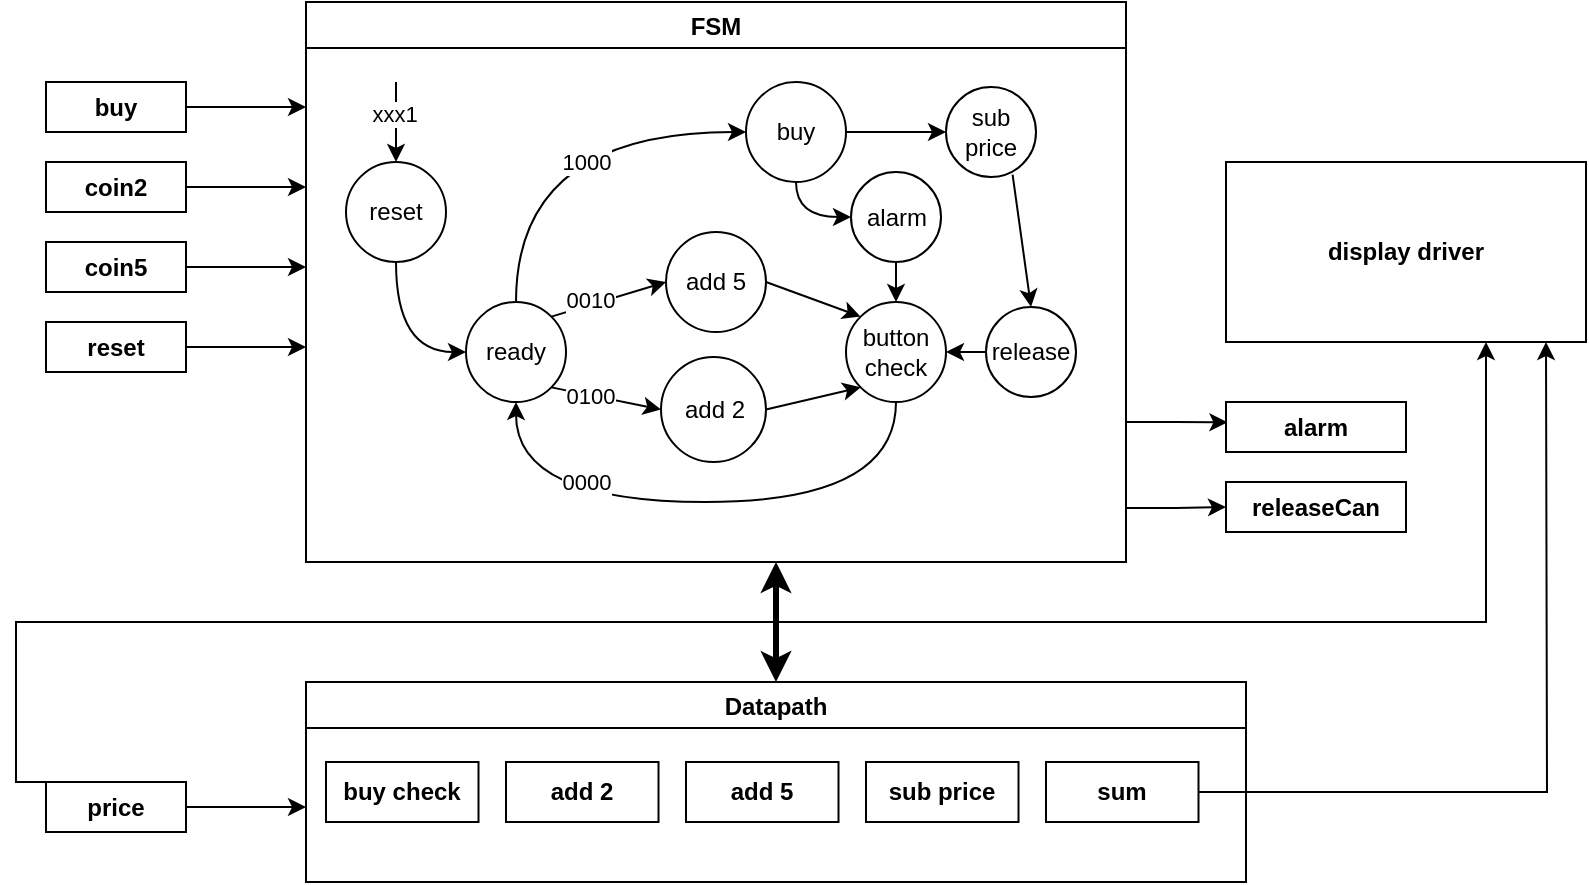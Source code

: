 <mxfile>
    <diagram id="2PRPoLjGO5rXmXJFN90n" name="Page-1">
        <mxGraphModel dx="1260" dy="1292" grid="1" gridSize="10" guides="1" tooltips="1" connect="1" arrows="1" fold="1" page="0" pageScale="1" pageWidth="827" pageHeight="1169" math="0" shadow="0">
            <root>
                <mxCell id="0"/>
                <mxCell id="1" parent="0"/>
                <mxCell id="32" style="edgeStyle=none;html=1;entryX=0.5;entryY=0;entryDx=0;entryDy=0;startArrow=classic;startFill=1;endSize=6;strokeWidth=3;" parent="1" target="6" edge="1">
                    <mxGeometry relative="1" as="geometry">
                        <mxPoint x="355" y="170" as="sourcePoint"/>
                    </mxGeometry>
                </mxCell>
                <mxCell id="HLrtYbc_yfZJu5hpqQ70-126" style="edgeStyle=orthogonalEdgeStyle;rounded=0;orthogonalLoop=1;jettySize=auto;html=1;exitX=1;exitY=0.75;exitDx=0;exitDy=0;entryX=0.008;entryY=0.407;entryDx=0;entryDy=0;entryPerimeter=0;endSize=6;strokeWidth=1;" parent="1" source="2" target="19" edge="1">
                    <mxGeometry relative="1" as="geometry"/>
                </mxCell>
                <mxCell id="HLrtYbc_yfZJu5hpqQ70-127" style="edgeStyle=orthogonalEdgeStyle;rounded=0;orthogonalLoop=1;jettySize=auto;html=1;exitX=1;exitY=0.75;exitDx=0;exitDy=0;entryX=0;entryY=0.5;entryDx=0;entryDy=0;endSize=6;strokeWidth=1;" parent="1" source="2" target="27" edge="1">
                    <mxGeometry relative="1" as="geometry">
                        <Array as="points">
                            <mxPoint x="530" y="143"/>
                            <mxPoint x="555" y="143"/>
                        </Array>
                    </mxGeometry>
                </mxCell>
                <mxCell id="2" value="FSM" style="swimlane;" parent="1" vertex="1">
                    <mxGeometry x="120" y="-110" width="410" height="280" as="geometry"/>
                </mxCell>
                <mxCell id="HLrtYbc_yfZJu5hpqQ70-35" value="reset" style="ellipse;whiteSpace=wrap;html=1;aspect=fixed;" parent="2" vertex="1">
                    <mxGeometry x="20" y="80" width="50" height="50" as="geometry"/>
                </mxCell>
                <mxCell id="HLrtYbc_yfZJu5hpqQ70-36" value="add 5" style="ellipse;whiteSpace=wrap;html=1;aspect=fixed;" parent="2" vertex="1">
                    <mxGeometry x="180" y="115" width="50" height="50" as="geometry"/>
                </mxCell>
                <mxCell id="HLrtYbc_yfZJu5hpqQ70-37" value="add 2" style="ellipse;whiteSpace=wrap;html=1;aspect=fixed;" parent="2" vertex="1">
                    <mxGeometry x="177.5" y="177.5" width="52.5" height="52.5" as="geometry"/>
                </mxCell>
                <mxCell id="HLrtYbc_yfZJu5hpqQ70-145" style="rounded=0;orthogonalLoop=1;jettySize=auto;html=1;exitX=0.74;exitY=0.973;exitDx=0;exitDy=0;entryX=0.5;entryY=0;entryDx=0;entryDy=0;endSize=6;strokeWidth=1;exitPerimeter=0;" parent="2" source="HLrtYbc_yfZJu5hpqQ70-43" target="HLrtYbc_yfZJu5hpqQ70-131" edge="1">
                    <mxGeometry relative="1" as="geometry"/>
                </mxCell>
                <mxCell id="HLrtYbc_yfZJu5hpqQ70-43" value="sub&lt;br&gt;price" style="ellipse;whiteSpace=wrap;html=1;aspect=fixed;" parent="2" vertex="1">
                    <mxGeometry x="320" y="42.5" width="45" height="45" as="geometry"/>
                </mxCell>
                <mxCell id="HLrtYbc_yfZJu5hpqQ70-141" style="edgeStyle=orthogonalEdgeStyle;curved=1;rounded=0;orthogonalLoop=1;jettySize=auto;html=1;exitX=0.5;exitY=1;exitDx=0;exitDy=0;entryX=0.5;entryY=0;entryDx=0;entryDy=0;endSize=6;strokeWidth=1;" parent="2" source="HLrtYbc_yfZJu5hpqQ70-44" target="HLrtYbc_yfZJu5hpqQ70-54" edge="1">
                    <mxGeometry relative="1" as="geometry"/>
                </mxCell>
                <mxCell id="HLrtYbc_yfZJu5hpqQ70-44" value="alarm" style="ellipse;whiteSpace=wrap;html=1;aspect=fixed;" parent="2" vertex="1">
                    <mxGeometry x="272.5" y="85" width="45" height="45" as="geometry"/>
                </mxCell>
                <mxCell id="HLrtYbc_yfZJu5hpqQ70-49" style="rounded=0;orthogonalLoop=1;jettySize=auto;html=1;exitX=1;exitY=0;exitDx=0;exitDy=0;entryX=0;entryY=0.5;entryDx=0;entryDy=0;" parent="2" source="HLrtYbc_yfZJu5hpqQ70-45" target="HLrtYbc_yfZJu5hpqQ70-36" edge="1">
                    <mxGeometry relative="1" as="geometry"/>
                </mxCell>
                <mxCell id="HLrtYbc_yfZJu5hpqQ70-50" value="0010" style="edgeLabel;html=1;align=center;verticalAlign=middle;resizable=0;points=[];" parent="HLrtYbc_yfZJu5hpqQ70-49" vertex="1" connectable="0">
                    <mxGeometry x="-0.32" y="3" relative="1" as="geometry">
                        <mxPoint as="offset"/>
                    </mxGeometry>
                </mxCell>
                <mxCell id="HLrtYbc_yfZJu5hpqQ70-51" style="rounded=0;orthogonalLoop=1;jettySize=auto;html=1;exitX=1;exitY=1;exitDx=0;exitDy=0;entryX=0;entryY=0.5;entryDx=0;entryDy=0;" parent="2" source="HLrtYbc_yfZJu5hpqQ70-45" target="HLrtYbc_yfZJu5hpqQ70-37" edge="1">
                    <mxGeometry relative="1" as="geometry"/>
                </mxCell>
                <mxCell id="HLrtYbc_yfZJu5hpqQ70-52" value="0100" style="edgeLabel;html=1;align=center;verticalAlign=middle;resizable=0;points=[];" parent="HLrtYbc_yfZJu5hpqQ70-51" vertex="1" connectable="0">
                    <mxGeometry x="-0.314" relative="1" as="geometry">
                        <mxPoint as="offset"/>
                    </mxGeometry>
                </mxCell>
                <mxCell id="HLrtYbc_yfZJu5hpqQ70-45" value="ready" style="ellipse;whiteSpace=wrap;html=1;aspect=fixed;" parent="2" vertex="1">
                    <mxGeometry x="80" y="150" width="50" height="50" as="geometry"/>
                </mxCell>
                <mxCell id="HLrtYbc_yfZJu5hpqQ70-46" style="edgeStyle=orthogonalEdgeStyle;rounded=0;orthogonalLoop=1;jettySize=auto;html=1;exitX=0.5;exitY=1;exitDx=0;exitDy=0;entryX=0;entryY=0.5;entryDx=0;entryDy=0;curved=1;" parent="2" source="HLrtYbc_yfZJu5hpqQ70-35" target="HLrtYbc_yfZJu5hpqQ70-45" edge="1">
                    <mxGeometry relative="1" as="geometry"/>
                </mxCell>
                <mxCell id="HLrtYbc_yfZJu5hpqQ70-77" style="edgeStyle=orthogonalEdgeStyle;curved=1;rounded=0;orthogonalLoop=1;jettySize=auto;html=1;exitX=0.5;exitY=1;exitDx=0;exitDy=0;entryX=0.5;entryY=1;entryDx=0;entryDy=0;" parent="2" source="HLrtYbc_yfZJu5hpqQ70-54" target="HLrtYbc_yfZJu5hpqQ70-45" edge="1">
                    <mxGeometry relative="1" as="geometry">
                        <Array as="points">
                            <mxPoint x="295" y="250"/>
                            <mxPoint x="105" y="250"/>
                        </Array>
                    </mxGeometry>
                </mxCell>
                <mxCell id="HLrtYbc_yfZJu5hpqQ70-82" value="0000" style="edgeLabel;html=1;align=center;verticalAlign=middle;resizable=0;points=[];" parent="HLrtYbc_yfZJu5hpqQ70-77" vertex="1" connectable="0">
                    <mxGeometry x="-0.087" relative="1" as="geometry">
                        <mxPoint x="-73" y="-10" as="offset"/>
                    </mxGeometry>
                </mxCell>
                <mxCell id="HLrtYbc_yfZJu5hpqQ70-54" value="button&lt;br&gt;check" style="ellipse;whiteSpace=wrap;html=1;aspect=fixed;" parent="2" vertex="1">
                    <mxGeometry x="270" y="150" width="50" height="50" as="geometry"/>
                </mxCell>
                <mxCell id="HLrtYbc_yfZJu5hpqQ70-66" style="rounded=0;orthogonalLoop=1;jettySize=auto;html=1;exitX=1;exitY=0.5;exitDx=0;exitDy=0;entryX=0;entryY=0;entryDx=0;entryDy=0;" parent="2" source="HLrtYbc_yfZJu5hpqQ70-36" target="HLrtYbc_yfZJu5hpqQ70-54" edge="1">
                    <mxGeometry relative="1" as="geometry"/>
                </mxCell>
                <mxCell id="HLrtYbc_yfZJu5hpqQ70-67" style="rounded=0;orthogonalLoop=1;jettySize=auto;html=1;exitX=1;exitY=0.5;exitDx=0;exitDy=0;entryX=0;entryY=1;entryDx=0;entryDy=0;" parent="2" source="HLrtYbc_yfZJu5hpqQ70-37" target="HLrtYbc_yfZJu5hpqQ70-54" edge="1">
                    <mxGeometry relative="1" as="geometry"/>
                </mxCell>
                <mxCell id="HLrtYbc_yfZJu5hpqQ70-63" style="edgeStyle=orthogonalEdgeStyle;curved=1;rounded=0;orthogonalLoop=1;jettySize=auto;html=1;exitX=1;exitY=0.5;exitDx=0;exitDy=0;entryX=0;entryY=0.5;entryDx=0;entryDy=0;" parent="2" source="HLrtYbc_yfZJu5hpqQ70-60" target="HLrtYbc_yfZJu5hpqQ70-43" edge="1">
                    <mxGeometry relative="1" as="geometry"/>
                </mxCell>
                <mxCell id="HLrtYbc_yfZJu5hpqQ70-94" style="edgeStyle=orthogonalEdgeStyle;curved=1;rounded=0;orthogonalLoop=1;jettySize=auto;html=1;exitX=0.5;exitY=1;exitDx=0;exitDy=0;entryX=0;entryY=0.5;entryDx=0;entryDy=0;" parent="2" source="HLrtYbc_yfZJu5hpqQ70-60" target="HLrtYbc_yfZJu5hpqQ70-44" edge="1">
                    <mxGeometry relative="1" as="geometry">
                        <Array as="points">
                            <mxPoint x="245" y="108"/>
                        </Array>
                    </mxGeometry>
                </mxCell>
                <mxCell id="HLrtYbc_yfZJu5hpqQ70-60" value="buy" style="ellipse;whiteSpace=wrap;html=1;aspect=fixed;" parent="2" vertex="1">
                    <mxGeometry x="220" y="40" width="50" height="50" as="geometry"/>
                </mxCell>
                <mxCell id="HLrtYbc_yfZJu5hpqQ70-61" style="edgeStyle=orthogonalEdgeStyle;curved=1;rounded=0;orthogonalLoop=1;jettySize=auto;html=1;exitX=0.5;exitY=0;exitDx=0;exitDy=0;entryX=0;entryY=0.5;entryDx=0;entryDy=0;" parent="2" source="HLrtYbc_yfZJu5hpqQ70-45" target="HLrtYbc_yfZJu5hpqQ70-60" edge="1">
                    <mxGeometry relative="1" as="geometry"/>
                </mxCell>
                <mxCell id="HLrtYbc_yfZJu5hpqQ70-69" value="1000" style="edgeLabel;html=1;align=center;verticalAlign=middle;resizable=0;points=[];" parent="HLrtYbc_yfZJu5hpqQ70-61" vertex="1" connectable="0">
                    <mxGeometry x="0.045" y="-13" relative="1" as="geometry">
                        <mxPoint x="15" y="2" as="offset"/>
                    </mxGeometry>
                </mxCell>
                <mxCell id="HLrtYbc_yfZJu5hpqQ70-136" style="edgeStyle=orthogonalEdgeStyle;curved=1;rounded=0;orthogonalLoop=1;jettySize=auto;html=1;exitX=0;exitY=0.5;exitDx=0;exitDy=0;entryX=1;entryY=0.5;entryDx=0;entryDy=0;endSize=6;strokeWidth=1;" parent="2" source="HLrtYbc_yfZJu5hpqQ70-131" target="HLrtYbc_yfZJu5hpqQ70-54" edge="1">
                    <mxGeometry relative="1" as="geometry"/>
                </mxCell>
                <mxCell id="HLrtYbc_yfZJu5hpqQ70-131" value="release" style="ellipse;whiteSpace=wrap;html=1;aspect=fixed;" parent="2" vertex="1">
                    <mxGeometry x="340" y="152.5" width="45" height="45" as="geometry"/>
                </mxCell>
                <mxCell id="HLrtYbc_yfZJu5hpqQ70-146" value="" style="rounded=0;orthogonalLoop=1;jettySize=auto;html=1;entryX=0.5;entryY=0;entryDx=0;entryDy=0;" parent="2" target="HLrtYbc_yfZJu5hpqQ70-35" edge="1">
                    <mxGeometry x="-0.5" y="15" relative="1" as="geometry">
                        <mxPoint x="44.72" y="72.5" as="targetPoint"/>
                        <mxPoint x="45" y="40" as="sourcePoint"/>
                        <mxPoint as="offset"/>
                    </mxGeometry>
                </mxCell>
                <mxCell id="HLrtYbc_yfZJu5hpqQ70-147" value="xxx1" style="edgeLabel;html=1;align=center;verticalAlign=middle;resizable=0;points=[];" parent="HLrtYbc_yfZJu5hpqQ70-146" vertex="1" connectable="0">
                    <mxGeometry x="-0.223" y="-1" relative="1" as="geometry">
                        <mxPoint as="offset"/>
                    </mxGeometry>
                </mxCell>
                <mxCell id="HLrtYbc_yfZJu5hpqQ70-103" style="edgeStyle=orthogonalEdgeStyle;curved=1;rounded=0;orthogonalLoop=1;jettySize=auto;html=1;exitX=1;exitY=0.5;exitDx=0;exitDy=0;" parent="1" source="4" edge="1">
                    <mxGeometry relative="1" as="geometry">
                        <mxPoint x="120" y="292.5" as="targetPoint"/>
                    </mxGeometry>
                </mxCell>
                <mxCell id="HLrtYbc_yfZJu5hpqQ70-117" style="edgeStyle=orthogonalEdgeStyle;rounded=0;orthogonalLoop=1;jettySize=auto;html=1;exitX=0.5;exitY=0;exitDx=0;exitDy=0;endSize=6;strokeWidth=1;" parent="1" source="4" edge="1">
                    <mxGeometry relative="1" as="geometry">
                        <mxPoint x="710" y="60" as="targetPoint"/>
                        <Array as="points">
                            <mxPoint x="-25" y="200"/>
                            <mxPoint x="710" y="200"/>
                        </Array>
                    </mxGeometry>
                </mxCell>
                <mxCell id="4" value="price" style="rounded=0;whiteSpace=wrap;html=1;fontStyle=1" parent="1" vertex="1">
                    <mxGeometry x="-10" y="280" width="70" height="25" as="geometry"/>
                </mxCell>
                <mxCell id="6" value="Datapath" style="swimlane;" parent="1" vertex="1">
                    <mxGeometry x="120" y="230" width="470" height="100" as="geometry"/>
                </mxCell>
                <mxCell id="HLrtYbc_yfZJu5hpqQ70-112" value="&lt;b&gt;buy check&lt;/b&gt;" style="rounded=0;whiteSpace=wrap;html=1;" parent="6" vertex="1">
                    <mxGeometry x="10" y="40" width="76.25" height="30" as="geometry"/>
                </mxCell>
                <mxCell id="HLrtYbc_yfZJu5hpqQ70-113" value="&lt;b&gt;add 2&lt;/b&gt;" style="rounded=0;whiteSpace=wrap;html=1;" parent="6" vertex="1">
                    <mxGeometry x="100" y="40" width="76.25" height="30" as="geometry"/>
                </mxCell>
                <mxCell id="HLrtYbc_yfZJu5hpqQ70-114" value="&lt;b&gt;add 5&lt;/b&gt;" style="rounded=0;whiteSpace=wrap;html=1;" parent="6" vertex="1">
                    <mxGeometry x="190" y="40" width="76.25" height="30" as="geometry"/>
                </mxCell>
                <mxCell id="HLrtYbc_yfZJu5hpqQ70-115" value="&lt;b&gt;sub price&lt;/b&gt;" style="rounded=0;whiteSpace=wrap;html=1;" parent="6" vertex="1">
                    <mxGeometry x="280" y="40" width="76.25" height="30" as="geometry"/>
                </mxCell>
                <mxCell id="HLrtYbc_yfZJu5hpqQ70-124" value="&lt;b&gt;sum&lt;/b&gt;" style="rounded=0;whiteSpace=wrap;html=1;" parent="6" vertex="1">
                    <mxGeometry x="370" y="40" width="76.25" height="30" as="geometry"/>
                </mxCell>
                <mxCell id="HLrtYbc_yfZJu5hpqQ70-100" style="edgeStyle=orthogonalEdgeStyle;curved=1;rounded=0;orthogonalLoop=1;jettySize=auto;html=1;exitX=1;exitY=0.5;exitDx=0;exitDy=0;" parent="1" source="7" edge="1">
                    <mxGeometry relative="1" as="geometry">
                        <mxPoint x="120" y="-57.5" as="targetPoint"/>
                    </mxGeometry>
                </mxCell>
                <mxCell id="7" value="buy" style="rounded=0;whiteSpace=wrap;html=1;fontStyle=1" parent="1" vertex="1">
                    <mxGeometry x="-10" y="-70" width="70" height="25" as="geometry"/>
                </mxCell>
                <mxCell id="HLrtYbc_yfZJu5hpqQ70-98" style="edgeStyle=orthogonalEdgeStyle;curved=1;rounded=0;orthogonalLoop=1;jettySize=auto;html=1;exitX=1;exitY=0.5;exitDx=0;exitDy=0;" parent="1" source="8" edge="1">
                    <mxGeometry relative="1" as="geometry">
                        <mxPoint x="120" y="-17.5" as="targetPoint"/>
                    </mxGeometry>
                </mxCell>
                <mxCell id="8" value="coin2" style="rounded=0;whiteSpace=wrap;html=1;fontStyle=1" parent="1" vertex="1">
                    <mxGeometry x="-10" y="-30" width="70" height="25" as="geometry"/>
                </mxCell>
                <mxCell id="HLrtYbc_yfZJu5hpqQ70-101" style="edgeStyle=orthogonalEdgeStyle;curved=1;rounded=0;orthogonalLoop=1;jettySize=auto;html=1;exitX=1;exitY=0.5;exitDx=0;exitDy=0;" parent="1" source="9" edge="1">
                    <mxGeometry relative="1" as="geometry">
                        <mxPoint x="120" y="22.5" as="targetPoint"/>
                    </mxGeometry>
                </mxCell>
                <mxCell id="9" value="coin5" style="rounded=0;whiteSpace=wrap;html=1;fontStyle=1" parent="1" vertex="1">
                    <mxGeometry x="-10" y="10" width="70" height="25" as="geometry"/>
                </mxCell>
                <mxCell id="HLrtYbc_yfZJu5hpqQ70-102" style="edgeStyle=orthogonalEdgeStyle;curved=1;rounded=0;orthogonalLoop=1;jettySize=auto;html=1;exitX=1;exitY=0.5;exitDx=0;exitDy=0;" parent="1" source="12" edge="1">
                    <mxGeometry relative="1" as="geometry">
                        <mxPoint x="120" y="62.5" as="targetPoint"/>
                    </mxGeometry>
                </mxCell>
                <mxCell id="12" value="reset" style="rounded=0;whiteSpace=wrap;html=1;fontStyle=1" parent="1" vertex="1">
                    <mxGeometry x="-10" y="50" width="70" height="25" as="geometry"/>
                </mxCell>
                <mxCell id="19" value="alarm" style="rounded=0;whiteSpace=wrap;html=1;fontStyle=1" parent="1" vertex="1">
                    <mxGeometry x="580" y="90" width="90" height="25" as="geometry"/>
                </mxCell>
                <mxCell id="27" value="releaseCan" style="rounded=0;whiteSpace=wrap;html=1;fontStyle=1" parent="1" vertex="1">
                    <mxGeometry x="580" y="130" width="90" height="25" as="geometry"/>
                </mxCell>
                <mxCell id="HLrtYbc_yfZJu5hpqQ70-125" style="edgeStyle=orthogonalEdgeStyle;rounded=0;orthogonalLoop=1;jettySize=auto;html=1;exitX=1;exitY=0.5;exitDx=0;exitDy=0;entryX=0.75;entryY=1;entryDx=0;entryDy=0;endSize=6;strokeWidth=1;" parent="1" source="HLrtYbc_yfZJu5hpqQ70-124" edge="1">
                    <mxGeometry relative="1" as="geometry">
                        <mxPoint x="740.0" y="60.0" as="targetPoint"/>
                    </mxGeometry>
                </mxCell>
                <mxCell id="HLrtYbc_yfZJu5hpqQ70-128" value="display driver" style="rounded=0;whiteSpace=wrap;html=1;fontStyle=1" parent="1" vertex="1">
                    <mxGeometry x="580" y="-30" width="180" height="90" as="geometry"/>
                </mxCell>
            </root>
        </mxGraphModel>
    </diagram>
</mxfile>
